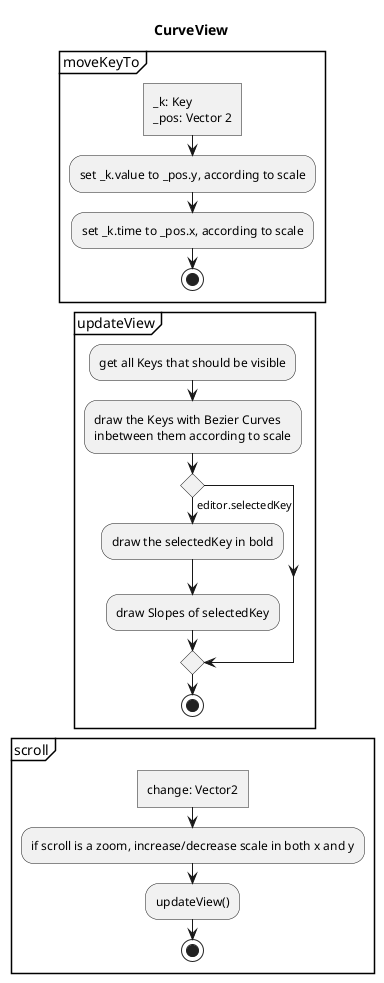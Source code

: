 @startuml CurveView
skinparam monochrome true

title CurveView

partition moveKeyTo {
	:_k: Key 
	_pos: Vector 2]
	:set _k.value to _pos.y, according to scale;
	:set _k.time to _pos.x, according to scale;
	stop
}

partition updateView {
	:get all Keys that should be visible;
	:draw the Keys with Bezier Curves
	inbetween them according to scale;
	if() then (editor.selectedKey)
		:draw the selectedKey in bold;
		:draw Slopes of selectedKey;
	endif
	stop
}

partition scroll {
	:change: Vector2]
	:if scroll is a zoom, increase/decrease scale in both x and y;
	:updateView();
	stop
}

@enduml